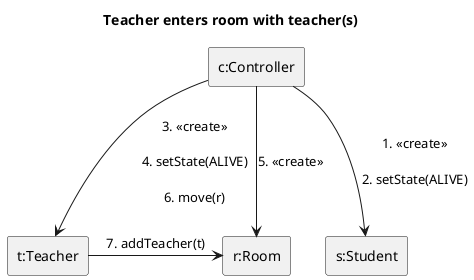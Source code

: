 @startuml teacher_enter_teacher
title Teacher enters room with teacher(s)
skinparam linestyle ortho
rectangle "c:Controller" as c
rectangle "r:Room" as r
rectangle "s:Student" as s
rectangle "t:Teacher" as t
c --> s: 1. <<create>>\n\n2. setState(ALIVE)
c --> t: 3. <<create>>\n\n4. setState(ALIVE)\n\n6. move(r)
c -> r: 5. <<create>>
t -> r: 7. addTeacher(t)
@enduml